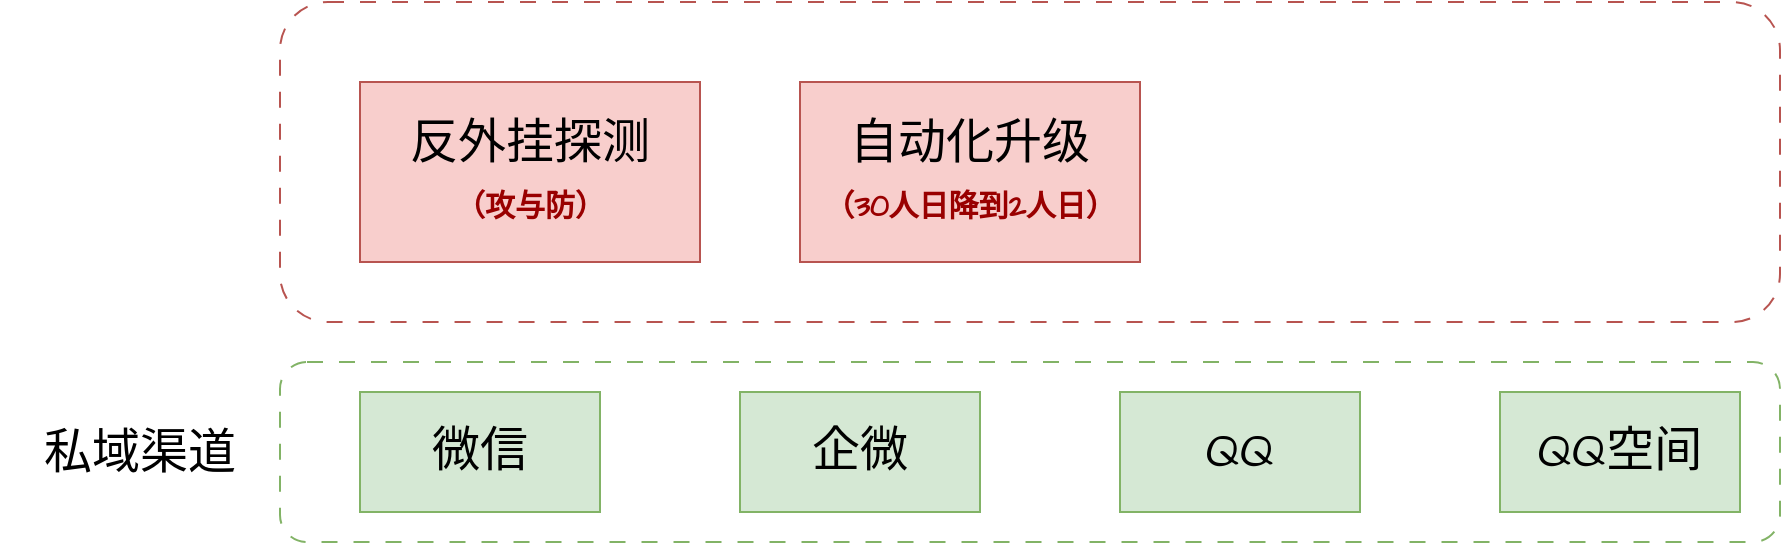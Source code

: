 <mxfile version="27.2.0">
  <diagram name="第 1 页" id="db-pMTe5nH4QFg-SLGSs">
    <mxGraphModel dx="2061" dy="770" grid="1" gridSize="10" guides="1" tooltips="1" connect="1" arrows="1" fold="1" page="1" pageScale="1" pageWidth="827" pageHeight="1169" math="0" shadow="0">
      <root>
        <mxCell id="0" />
        <mxCell id="1" parent="0" />
        <mxCell id="Lz09PXeNm3lCibMd2Dtf-2" value="" style="rounded=1;whiteSpace=wrap;html=1;hachureGap=4;strokeColor=#82b366;align=center;verticalAlign=middle;fontFamily=Architects Daughter;fontSource=https%3A%2F%2Ffonts.googleapis.com%2Fcss%3Ffamily%3DArchitects%2BDaughter;fontSize=12;fillColor=none;dashed=1;dashPattern=8 8;" vertex="1" parent="1">
          <mxGeometry x="30" y="320" width="750" height="90" as="geometry" />
        </mxCell>
        <mxCell id="Lz09PXeNm3lCibMd2Dtf-4" value="微信" style="rounded=0;whiteSpace=wrap;html=1;hachureGap=4;strokeColor=#82b366;align=center;verticalAlign=middle;fontFamily=Architects Daughter;fontSource=https%3A%2F%2Ffonts.googleapis.com%2Fcss%3Ffamily%3DArchitects%2BDaughter;fontSize=24;fillColor=#d5e8d4;" vertex="1" parent="1">
          <mxGeometry x="70" y="335" width="120" height="60" as="geometry" />
        </mxCell>
        <mxCell id="Lz09PXeNm3lCibMd2Dtf-6" value="企微" style="rounded=0;whiteSpace=wrap;html=1;hachureGap=4;strokeColor=#82b366;align=center;verticalAlign=middle;fontFamily=Architects Daughter;fontSource=https%3A%2F%2Ffonts.googleapis.com%2Fcss%3Ffamily%3DArchitects%2BDaughter;fontSize=24;fillColor=#d5e8d4;" vertex="1" parent="1">
          <mxGeometry x="260" y="335" width="120" height="60" as="geometry" />
        </mxCell>
        <mxCell id="Lz09PXeNm3lCibMd2Dtf-7" value="QQ" style="rounded=0;whiteSpace=wrap;html=1;hachureGap=4;strokeColor=#82b366;align=center;verticalAlign=middle;fontFamily=Architects Daughter;fontSource=https%3A%2F%2Ffonts.googleapis.com%2Fcss%3Ffamily%3DArchitects%2BDaughter;fontSize=24;fillColor=#d5e8d4;" vertex="1" parent="1">
          <mxGeometry x="450" y="335" width="120" height="60" as="geometry" />
        </mxCell>
        <mxCell id="Lz09PXeNm3lCibMd2Dtf-8" value="QQ空间" style="rounded=0;whiteSpace=wrap;html=1;hachureGap=4;strokeColor=#82b366;align=center;verticalAlign=middle;fontFamily=Architects Daughter;fontSource=https%3A%2F%2Ffonts.googleapis.com%2Fcss%3Ffamily%3DArchitects%2BDaughter;fontSize=24;fillColor=#d5e8d4;" vertex="1" parent="1">
          <mxGeometry x="640" y="335" width="120" height="60" as="geometry" />
        </mxCell>
        <mxCell id="Lz09PXeNm3lCibMd2Dtf-9" value="私域渠道" style="text;html=1;align=center;verticalAlign=middle;whiteSpace=wrap;rounded=0;fontFamily=Helvetica;fontSize=24;fontColor=default;" vertex="1" parent="1">
          <mxGeometry x="-110" y="350" width="140" height="30" as="geometry" />
        </mxCell>
        <mxCell id="Lz09PXeNm3lCibMd2Dtf-10" value="" style="rounded=1;whiteSpace=wrap;html=1;hachureGap=4;strokeColor=#b85450;align=center;verticalAlign=middle;fontFamily=Architects Daughter;fontSource=https%3A%2F%2Ffonts.googleapis.com%2Fcss%3Ffamily%3DArchitects%2BDaughter;fontSize=12;fillColor=none;dashed=1;dashPattern=8 8;" vertex="1" parent="1">
          <mxGeometry x="30" y="140" width="750" height="160" as="geometry" />
        </mxCell>
        <mxCell id="Lz09PXeNm3lCibMd2Dtf-11" value="反外挂探测&lt;div&gt;&lt;font style=&quot;font-size: 15px; color: rgb(153, 0, 0);&quot;&gt;&lt;b&gt;（攻与防）&lt;/b&gt;&lt;/font&gt;&lt;/div&gt;" style="rounded=0;whiteSpace=wrap;html=1;hachureGap=4;strokeColor=#b85450;align=center;verticalAlign=middle;fontFamily=Architects Daughter;fontSource=https%3A%2F%2Ffonts.googleapis.com%2Fcss%3Ffamily%3DArchitects%2BDaughter;fontSize=24;fillColor=#f8cecc;" vertex="1" parent="1">
          <mxGeometry x="70" y="180" width="170" height="90" as="geometry" />
        </mxCell>
        <mxCell id="Lz09PXeNm3lCibMd2Dtf-13" value="自动化升级&lt;div&gt;&lt;font style=&quot;font-size: 15px; color: rgb(153, 0, 0);&quot;&gt;&lt;b&gt;（30人日降到2人日）&lt;/b&gt;&lt;/font&gt;&lt;/div&gt;" style="rounded=0;whiteSpace=wrap;html=1;hachureGap=4;strokeColor=#b85450;align=center;verticalAlign=middle;fontFamily=Architects Daughter;fontSource=https%3A%2F%2Ffonts.googleapis.com%2Fcss%3Ffamily%3DArchitects%2BDaughter;fontSize=24;fillColor=#f8cecc;" vertex="1" parent="1">
          <mxGeometry x="290" y="180" width="170" height="90" as="geometry" />
        </mxCell>
      </root>
    </mxGraphModel>
  </diagram>
</mxfile>
